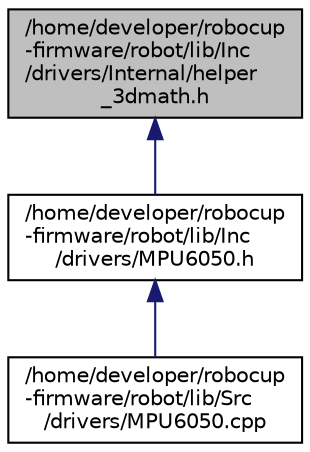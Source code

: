 digraph "/home/developer/robocup-firmware/robot/lib/Inc/drivers/Internal/helper_3dmath.h"
{
  edge [fontname="Helvetica",fontsize="10",labelfontname="Helvetica",labelfontsize="10"];
  node [fontname="Helvetica",fontsize="10",shape=record];
  Node2 [label="/home/developer/robocup\l-firmware/robot/lib/Inc\l/drivers/Internal/helper\l_3dmath.h",height=0.2,width=0.4,color="black", fillcolor="grey75", style="filled", fontcolor="black"];
  Node2 -> Node3 [dir="back",color="midnightblue",fontsize="10",style="solid",fontname="Helvetica"];
  Node3 [label="/home/developer/robocup\l-firmware/robot/lib/Inc\l/drivers/MPU6050.h",height=0.2,width=0.4,color="black", fillcolor="white", style="filled",URL="$_m_p_u6050_8h.html"];
  Node3 -> Node4 [dir="back",color="midnightblue",fontsize="10",style="solid",fontname="Helvetica"];
  Node4 [label="/home/developer/robocup\l-firmware/robot/lib/Src\l/drivers/MPU6050.cpp",height=0.2,width=0.4,color="black", fillcolor="white", style="filled",URL="$_m_p_u6050_8cpp.html"];
}
